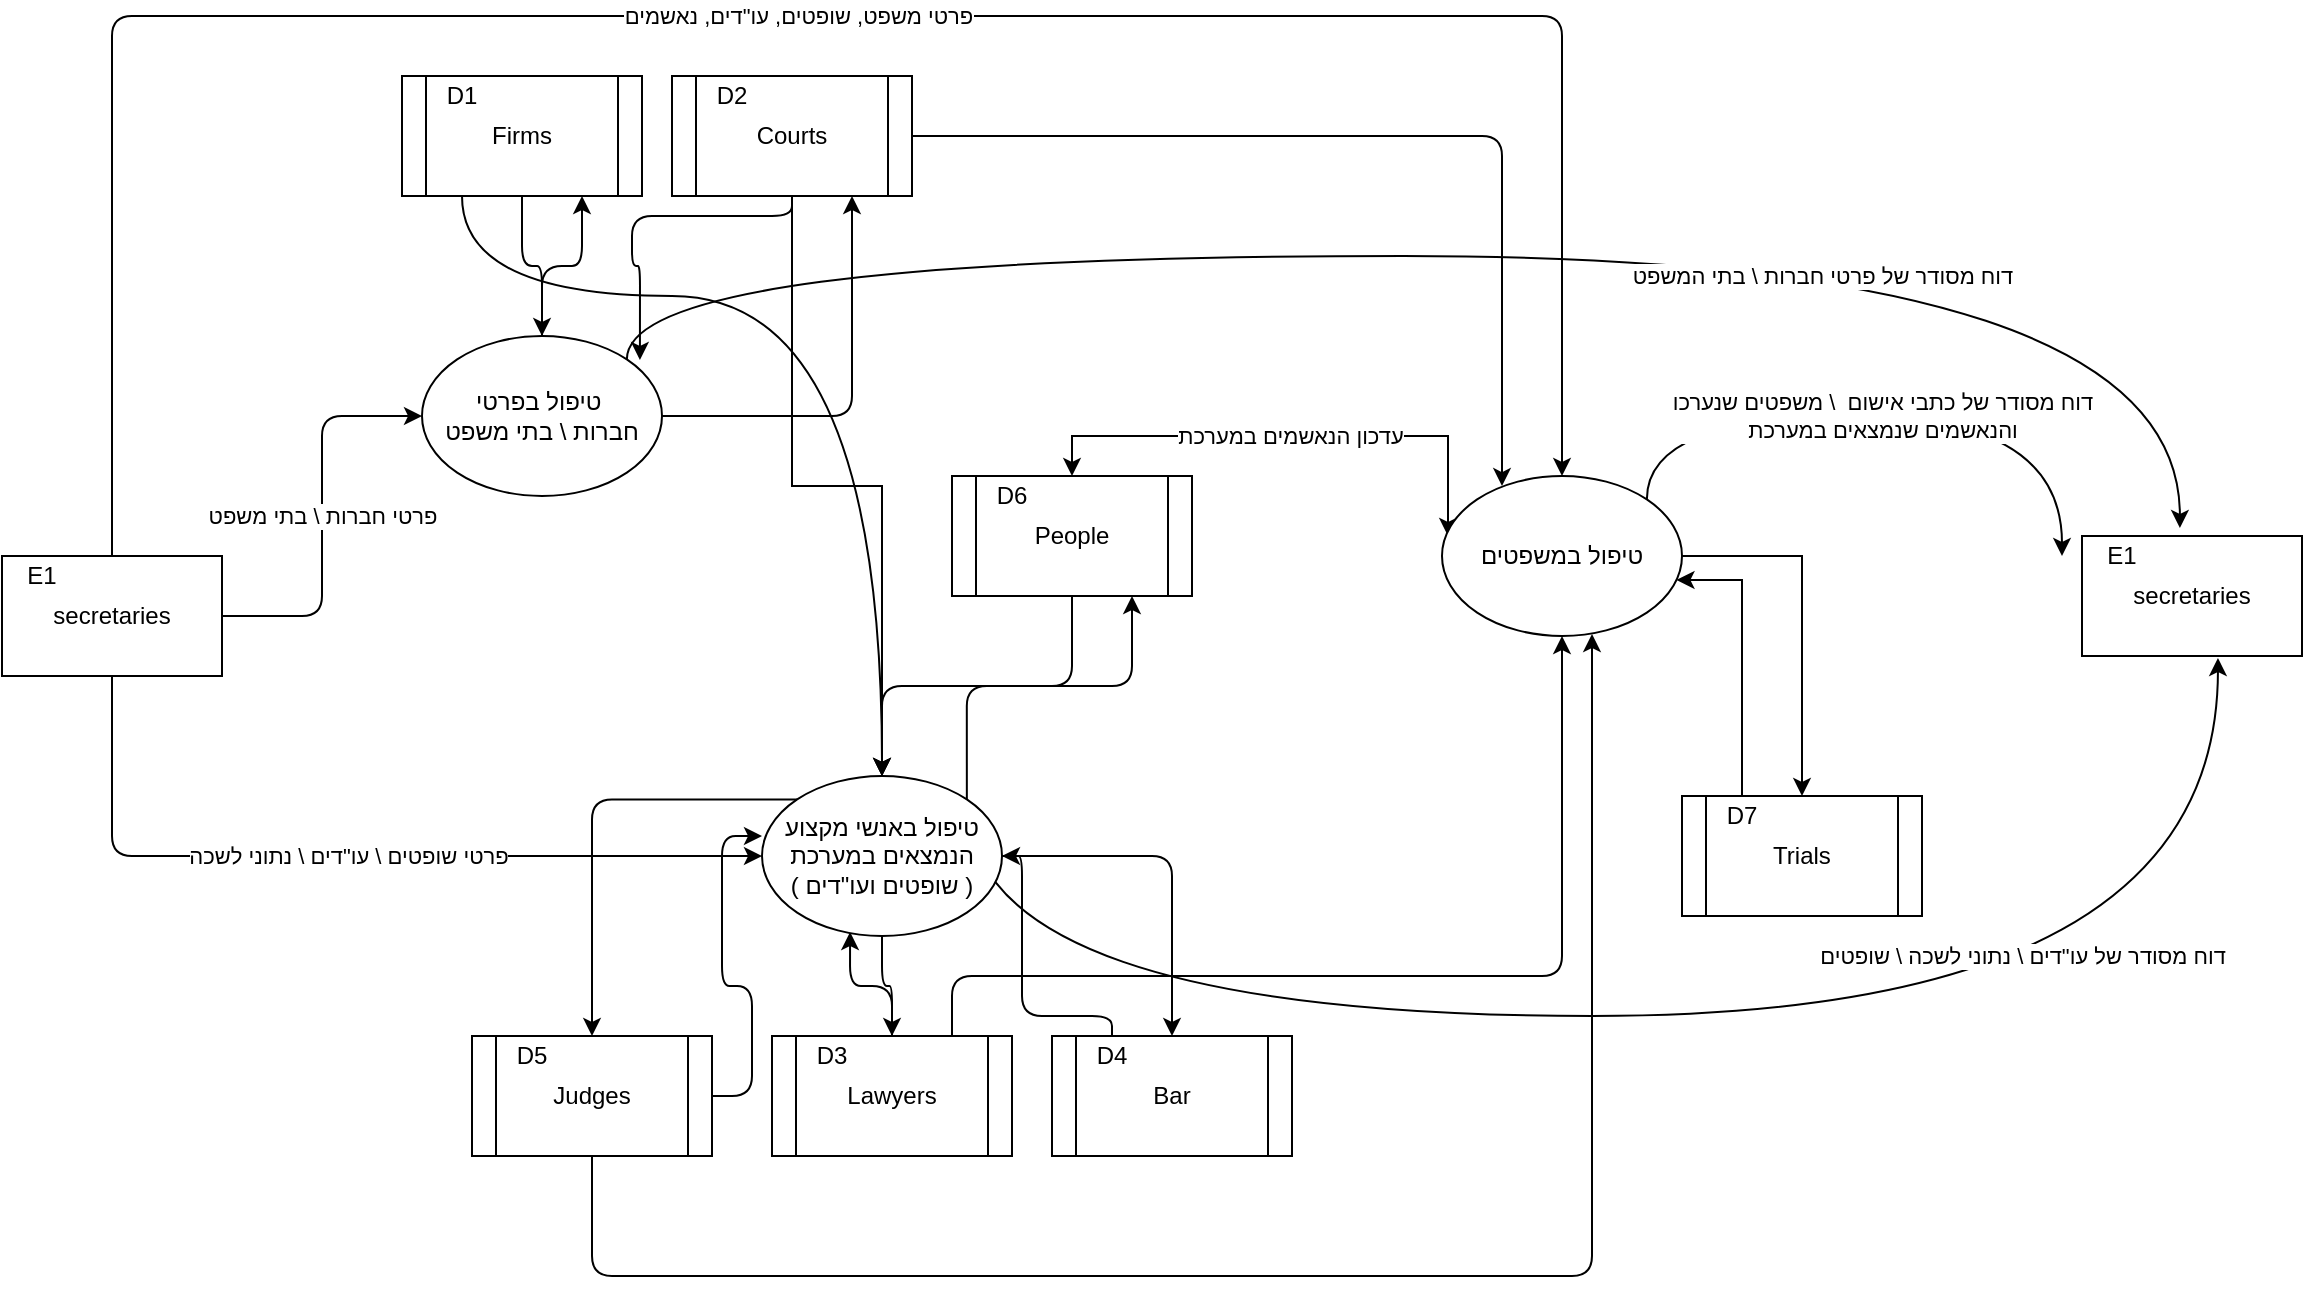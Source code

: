 <mxfile version="14.6.3" type="github">
  <diagram id="HYVT0LZIWg47Ej7QKMoN" name="Page-1">
    <mxGraphModel dx="1632" dy="1541" grid="1" gridSize="10" guides="1" tooltips="1" connect="1" arrows="1" fold="1" page="1" pageScale="1" pageWidth="850" pageHeight="1100" math="0" shadow="0">
      <root>
        <mxCell id="0" />
        <mxCell id="1" parent="0" />
        <mxCell id="kZC-mCBZUUr3UXUseOFi-39" value="פרטי חברות \ בתי משפט" style="edgeStyle=orthogonalEdgeStyle;orthogonalLoop=1;jettySize=auto;html=1;entryX=0;entryY=0.5;entryDx=0;entryDy=0;" parent="1" source="kZC-mCBZUUr3UXUseOFi-11" target="kZC-mCBZUUr3UXUseOFi-38" edge="1">
          <mxGeometry relative="1" as="geometry" />
        </mxCell>
        <mxCell id="kZC-mCBZUUr3UXUseOFi-54" value="פרטי שופטים \ עו&quot;דים \ נתוני לשכה" style="edgeStyle=orthogonalEdgeStyle;curved=0;rounded=1;sketch=0;orthogonalLoop=1;jettySize=auto;html=1;entryX=0;entryY=0.5;entryDx=0;entryDy=0;" parent="1" source="kZC-mCBZUUr3UXUseOFi-11" target="kZC-mCBZUUr3UXUseOFi-44" edge="1">
          <mxGeometry relative="1" as="geometry">
            <Array as="points">
              <mxPoint x="-55" y="340" />
            </Array>
          </mxGeometry>
        </mxCell>
        <mxCell id="kZC-mCBZUUr3UXUseOFi-58" value="פרטי משפט, שופטים, עו&quot;דים, נאשמים" style="edgeStyle=orthogonalEdgeStyle;curved=0;rounded=1;sketch=0;orthogonalLoop=1;jettySize=auto;html=1;entryX=0.5;entryY=0;entryDx=0;entryDy=0;" parent="1" source="kZC-mCBZUUr3UXUseOFi-11" target="kZC-mCBZUUr3UXUseOFi-57" edge="1">
          <mxGeometry relative="1" as="geometry">
            <Array as="points">
              <mxPoint x="-55" y="-80" />
              <mxPoint x="670" y="-80" />
            </Array>
          </mxGeometry>
        </mxCell>
        <mxCell id="kZC-mCBZUUr3UXUseOFi-11" value="secretaries" style="whiteSpace=wrap;html=1;" parent="1" vertex="1">
          <mxGeometry x="-110" y="190" width="110" height="60" as="geometry" />
        </mxCell>
        <mxCell id="kZC-mCBZUUr3UXUseOFi-12" value="E1" style="text;html=1;strokeColor=none;fillColor=none;align=center;verticalAlign=middle;whiteSpace=wrap;" parent="1" vertex="1">
          <mxGeometry x="-110" y="190" width="40" height="20" as="geometry" />
        </mxCell>
        <mxCell id="kZC-mCBZUUr3UXUseOFi-13" value="secretaries" style="whiteSpace=wrap;html=1;" parent="1" vertex="1">
          <mxGeometry x="930" y="180" width="110" height="60" as="geometry" />
        </mxCell>
        <mxCell id="kZC-mCBZUUr3UXUseOFi-14" value="E1" style="text;html=1;strokeColor=none;fillColor=none;align=center;verticalAlign=middle;whiteSpace=wrap;" parent="1" vertex="1">
          <mxGeometry x="930" y="180" width="40" height="20" as="geometry" />
        </mxCell>
        <mxCell id="kZC-mCBZUUr3UXUseOFi-40" style="edgeStyle=orthogonalEdgeStyle;orthogonalLoop=1;jettySize=auto;html=1;" parent="1" source="kZC-mCBZUUr3UXUseOFi-15" target="kZC-mCBZUUr3UXUseOFi-38" edge="1">
          <mxGeometry relative="1" as="geometry" />
        </mxCell>
        <mxCell id="9b73_hGWLFeWTa7yN59r-2" style="edgeStyle=orthogonalEdgeStyle;rounded=0;orthogonalLoop=1;jettySize=auto;html=1;exitX=0.25;exitY=1;exitDx=0;exitDy=0;curved=1;" edge="1" parent="1" source="kZC-mCBZUUr3UXUseOFi-15">
          <mxGeometry relative="1" as="geometry">
            <mxPoint x="330" y="300" as="targetPoint" />
            <Array as="points">
              <mxPoint x="120" y="60" />
              <mxPoint x="330" y="60" />
            </Array>
          </mxGeometry>
        </mxCell>
        <mxCell id="kZC-mCBZUUr3UXUseOFi-15" value="Firms" style="shape=process;whiteSpace=wrap;html=1;backgroundOutline=1;" parent="1" vertex="1">
          <mxGeometry x="90" y="-50" width="120" height="60" as="geometry" />
        </mxCell>
        <mxCell id="kZC-mCBZUUr3UXUseOFi-17" value="D1" style="text;html=1;strokeColor=none;fillColor=none;align=center;verticalAlign=middle;whiteSpace=wrap;" parent="1" vertex="1">
          <mxGeometry x="90" y="-50" width="60" height="20" as="geometry" />
        </mxCell>
        <mxCell id="kZC-mCBZUUr3UXUseOFi-41" style="edgeStyle=orthogonalEdgeStyle;orthogonalLoop=1;jettySize=auto;html=1;entryX=0.908;entryY=0.15;entryDx=0;entryDy=0;entryPerimeter=0;" parent="1" source="kZC-mCBZUUr3UXUseOFi-19" target="kZC-mCBZUUr3UXUseOFi-38" edge="1">
          <mxGeometry relative="1" as="geometry">
            <Array as="points">
              <mxPoint x="285" y="20" />
              <mxPoint x="205" y="20" />
              <mxPoint x="205" y="45" />
              <mxPoint x="209" y="45" />
            </Array>
          </mxGeometry>
        </mxCell>
        <mxCell id="kZC-mCBZUUr3UXUseOFi-60" style="edgeStyle=orthogonalEdgeStyle;curved=0;rounded=1;sketch=0;orthogonalLoop=1;jettySize=auto;html=1;entryX=0.25;entryY=0.063;entryDx=0;entryDy=0;entryPerimeter=0;" parent="1" source="kZC-mCBZUUr3UXUseOFi-19" target="kZC-mCBZUUr3UXUseOFi-57" edge="1">
          <mxGeometry relative="1" as="geometry" />
        </mxCell>
        <mxCell id="9b73_hGWLFeWTa7yN59r-1" style="edgeStyle=orthogonalEdgeStyle;rounded=0;orthogonalLoop=1;jettySize=auto;html=1;entryX=0.5;entryY=0;entryDx=0;entryDy=0;" edge="1" parent="1" source="kZC-mCBZUUr3UXUseOFi-19" target="kZC-mCBZUUr3UXUseOFi-44">
          <mxGeometry relative="1" as="geometry" />
        </mxCell>
        <mxCell id="kZC-mCBZUUr3UXUseOFi-19" value="Courts" style="shape=process;whiteSpace=wrap;html=1;backgroundOutline=1;" parent="1" vertex="1">
          <mxGeometry x="225" y="-50" width="120" height="60" as="geometry" />
        </mxCell>
        <mxCell id="kZC-mCBZUUr3UXUseOFi-20" value="D2" style="text;html=1;strokeColor=none;fillColor=none;align=center;verticalAlign=middle;whiteSpace=wrap;" parent="1" vertex="1">
          <mxGeometry x="225" y="-50" width="60" height="20" as="geometry" />
        </mxCell>
        <mxCell id="kZC-mCBZUUr3UXUseOFi-51" style="edgeStyle=orthogonalEdgeStyle;curved=0;rounded=1;sketch=0;orthogonalLoop=1;jettySize=auto;html=1;exitX=0.5;exitY=0;exitDx=0;exitDy=0;entryX=0.367;entryY=0.975;entryDx=0;entryDy=0;entryPerimeter=0;" parent="1" source="kZC-mCBZUUr3UXUseOFi-22" target="kZC-mCBZUUr3UXUseOFi-44" edge="1">
          <mxGeometry relative="1" as="geometry" />
        </mxCell>
        <mxCell id="kZC-mCBZUUr3UXUseOFi-62" style="edgeStyle=orthogonalEdgeStyle;curved=0;rounded=1;sketch=0;orthogonalLoop=1;jettySize=auto;html=1;exitX=0.75;exitY=0;exitDx=0;exitDy=0;" parent="1" source="kZC-mCBZUUr3UXUseOFi-22" target="kZC-mCBZUUr3UXUseOFi-57" edge="1">
          <mxGeometry relative="1" as="geometry">
            <Array as="points">
              <mxPoint x="365" y="400" />
              <mxPoint x="670" y="400" />
            </Array>
          </mxGeometry>
        </mxCell>
        <mxCell id="kZC-mCBZUUr3UXUseOFi-22" value="Lawyers" style="shape=process;whiteSpace=wrap;html=1;backgroundOutline=1;" parent="1" vertex="1">
          <mxGeometry x="275" y="430" width="120" height="60" as="geometry" />
        </mxCell>
        <mxCell id="kZC-mCBZUUr3UXUseOFi-23" value="D3" style="text;html=1;strokeColor=none;fillColor=none;align=center;verticalAlign=middle;whiteSpace=wrap;" parent="1" vertex="1">
          <mxGeometry x="275" y="430" width="60" height="20" as="geometry" />
        </mxCell>
        <mxCell id="kZC-mCBZUUr3UXUseOFi-25" value="Bar" style="shape=process;whiteSpace=wrap;html=1;backgroundOutline=1;" parent="1" vertex="1">
          <mxGeometry x="415" y="430" width="120" height="60" as="geometry" />
        </mxCell>
        <mxCell id="kZC-mCBZUUr3UXUseOFi-53" style="edgeStyle=orthogonalEdgeStyle;curved=0;rounded=1;sketch=0;orthogonalLoop=1;jettySize=auto;html=1;" parent="1" source="kZC-mCBZUUr3UXUseOFi-26" target="kZC-mCBZUUr3UXUseOFi-44" edge="1">
          <mxGeometry relative="1" as="geometry">
            <mxPoint x="400" y="350" as="targetPoint" />
            <Array as="points">
              <mxPoint x="445" y="420" />
              <mxPoint x="400" y="420" />
              <mxPoint x="400" y="340" />
            </Array>
          </mxGeometry>
        </mxCell>
        <mxCell id="kZC-mCBZUUr3UXUseOFi-26" value="D4" style="text;html=1;strokeColor=none;fillColor=none;align=center;verticalAlign=middle;whiteSpace=wrap;" parent="1" vertex="1">
          <mxGeometry x="415" y="430" width="60" height="20" as="geometry" />
        </mxCell>
        <mxCell id="kZC-mCBZUUr3UXUseOFi-46" style="edgeStyle=orthogonalEdgeStyle;rounded=1;sketch=0;orthogonalLoop=1;jettySize=auto;html=1;entryX=0;entryY=0.375;entryDx=0;entryDy=0;entryPerimeter=0;" parent="1" source="kZC-mCBZUUr3UXUseOFi-28" target="kZC-mCBZUUr3UXUseOFi-44" edge="1">
          <mxGeometry relative="1" as="geometry" />
        </mxCell>
        <mxCell id="kZC-mCBZUUr3UXUseOFi-64" style="edgeStyle=orthogonalEdgeStyle;curved=0;rounded=1;sketch=0;orthogonalLoop=1;jettySize=auto;html=1;entryX=0.625;entryY=0.988;entryDx=0;entryDy=0;entryPerimeter=0;" parent="1" source="kZC-mCBZUUr3UXUseOFi-28" target="kZC-mCBZUUr3UXUseOFi-57" edge="1">
          <mxGeometry relative="1" as="geometry">
            <Array as="points">
              <mxPoint x="185" y="550" />
              <mxPoint x="685" y="550" />
            </Array>
          </mxGeometry>
        </mxCell>
        <mxCell id="kZC-mCBZUUr3UXUseOFi-28" value="Judges" style="shape=process;whiteSpace=wrap;html=1;backgroundOutline=1;" parent="1" vertex="1">
          <mxGeometry x="125" y="430" width="120" height="60" as="geometry" />
        </mxCell>
        <mxCell id="kZC-mCBZUUr3UXUseOFi-29" value="D5" style="text;html=1;strokeColor=none;fillColor=none;align=center;verticalAlign=middle;whiteSpace=wrap;" parent="1" vertex="1">
          <mxGeometry x="125" y="430" width="60" height="20" as="geometry" />
        </mxCell>
        <mxCell id="kZC-mCBZUUr3UXUseOFi-30" value="Trials" style="shape=process;whiteSpace=wrap;html=1;backgroundOutline=1;" parent="1" vertex="1">
          <mxGeometry x="730" y="310" width="120" height="60" as="geometry" />
        </mxCell>
        <mxCell id="kZC-mCBZUUr3UXUseOFi-69" style="edgeStyle=orthogonalEdgeStyle;rounded=0;sketch=0;jumpStyle=none;jumpSize=6;orthogonalLoop=1;jettySize=auto;html=1;startArrow=none;startFill=0;strokeColor=#000000;strokeWidth=1;" parent="1" source="kZC-mCBZUUr3UXUseOFi-32" target="kZC-mCBZUUr3UXUseOFi-57" edge="1">
          <mxGeometry relative="1" as="geometry">
            <Array as="points">
              <mxPoint x="760" y="202" />
            </Array>
          </mxGeometry>
        </mxCell>
        <mxCell id="kZC-mCBZUUr3UXUseOFi-32" value="D7" style="text;html=1;strokeColor=none;fillColor=none;align=center;verticalAlign=middle;whiteSpace=wrap;" parent="1" vertex="1">
          <mxGeometry x="730" y="310" width="60" height="20" as="geometry" />
        </mxCell>
        <mxCell id="kZC-mCBZUUr3UXUseOFi-55" style="edgeStyle=orthogonalEdgeStyle;curved=0;rounded=1;sketch=0;orthogonalLoop=1;jettySize=auto;html=1;exitX=0.5;exitY=1;exitDx=0;exitDy=0;entryX=0.5;entryY=0;entryDx=0;entryDy=0;" parent="1" source="kZC-mCBZUUr3UXUseOFi-34" target="kZC-mCBZUUr3UXUseOFi-44" edge="1">
          <mxGeometry relative="1" as="geometry" />
        </mxCell>
        <mxCell id="kZC-mCBZUUr3UXUseOFi-67" value="עדכון הנאשמים במערכת" style="sketch=0;orthogonalLoop=1;jettySize=auto;html=1;entryX=0.025;entryY=0.375;entryDx=0;entryDy=0;entryPerimeter=0;strokeWidth=1;rounded=0;startArrow=classic;startFill=1;edgeStyle=orthogonalEdgeStyle;jumpStyle=none;jumpSize=6;" parent="1" source="kZC-mCBZUUr3UXUseOFi-34" target="kZC-mCBZUUr3UXUseOFi-57" edge="1">
          <mxGeometry relative="1" as="geometry">
            <Array as="points">
              <mxPoint x="425" y="130" />
              <mxPoint x="613" y="130" />
            </Array>
          </mxGeometry>
        </mxCell>
        <mxCell id="kZC-mCBZUUr3UXUseOFi-34" value="People" style="shape=process;whiteSpace=wrap;html=1;backgroundOutline=1;" parent="1" vertex="1">
          <mxGeometry x="365" y="150" width="120" height="60" as="geometry" />
        </mxCell>
        <mxCell id="kZC-mCBZUUr3UXUseOFi-35" value="D6" style="text;html=1;strokeColor=none;fillColor=none;align=center;verticalAlign=middle;whiteSpace=wrap;" parent="1" vertex="1">
          <mxGeometry x="365" y="150" width="60" height="20" as="geometry" />
        </mxCell>
        <mxCell id="kZC-mCBZUUr3UXUseOFi-42" style="edgeStyle=orthogonalEdgeStyle;orthogonalLoop=1;jettySize=auto;html=1;entryX=0.75;entryY=1;entryDx=0;entryDy=0;" parent="1" source="kZC-mCBZUUr3UXUseOFi-38" target="kZC-mCBZUUr3UXUseOFi-15" edge="1">
          <mxGeometry relative="1" as="geometry" />
        </mxCell>
        <mxCell id="kZC-mCBZUUr3UXUseOFi-43" style="edgeStyle=orthogonalEdgeStyle;orthogonalLoop=1;jettySize=auto;html=1;entryX=0.75;entryY=1;entryDx=0;entryDy=0;" parent="1" source="kZC-mCBZUUr3UXUseOFi-38" target="kZC-mCBZUUr3UXUseOFi-19" edge="1">
          <mxGeometry relative="1" as="geometry" />
        </mxCell>
        <mxCell id="kZC-mCBZUUr3UXUseOFi-70" value="דוח מסודר של פרטי חברות \ בתי המשפט" style="edgeStyle=orthogonalEdgeStyle;rounded=0;sketch=0;jumpStyle=none;jumpSize=6;orthogonalLoop=1;jettySize=auto;html=1;exitX=1;exitY=0;exitDx=0;exitDy=0;entryX=0.445;entryY=-0.067;entryDx=0;entryDy=0;entryPerimeter=0;startArrow=none;startFill=0;strokeColor=#000000;strokeWidth=1;curved=1;" parent="1" source="kZC-mCBZUUr3UXUseOFi-38" target="kZC-mCBZUUr3UXUseOFi-13" edge="1">
          <mxGeometry x="0.347" y="-10" relative="1" as="geometry">
            <Array as="points">
              <mxPoint x="202" y="40" />
              <mxPoint x="979" y="40" />
            </Array>
            <mxPoint as="offset" />
          </mxGeometry>
        </mxCell>
        <mxCell id="kZC-mCBZUUr3UXUseOFi-38" value="טיפול בפרטי&amp;nbsp;&lt;br&gt;חברות \ בתי משפט" style="ellipse;whiteSpace=wrap;html=1;" parent="1" vertex="1">
          <mxGeometry x="100" y="80" width="120" height="80" as="geometry" />
        </mxCell>
        <mxCell id="kZC-mCBZUUr3UXUseOFi-49" style="edgeStyle=orthogonalEdgeStyle;curved=0;rounded=1;sketch=0;orthogonalLoop=1;jettySize=auto;html=1;exitX=0;exitY=0;exitDx=0;exitDy=0;entryX=1;entryY=0;entryDx=0;entryDy=0;" parent="1" source="kZC-mCBZUUr3UXUseOFi-44" target="kZC-mCBZUUr3UXUseOFi-29" edge="1">
          <mxGeometry relative="1" as="geometry" />
        </mxCell>
        <mxCell id="kZC-mCBZUUr3UXUseOFi-50" style="edgeStyle=orthogonalEdgeStyle;curved=0;rounded=1;sketch=0;orthogonalLoop=1;jettySize=auto;html=1;exitX=0.5;exitY=1;exitDx=0;exitDy=0;entryX=0.5;entryY=0;entryDx=0;entryDy=0;" parent="1" source="kZC-mCBZUUr3UXUseOFi-44" target="kZC-mCBZUUr3UXUseOFi-22" edge="1">
          <mxGeometry relative="1" as="geometry" />
        </mxCell>
        <mxCell id="kZC-mCBZUUr3UXUseOFi-52" style="edgeStyle=orthogonalEdgeStyle;curved=0;rounded=1;sketch=0;orthogonalLoop=1;jettySize=auto;html=1;exitX=1;exitY=0.5;exitDx=0;exitDy=0;entryX=0.5;entryY=0;entryDx=0;entryDy=0;" parent="1" source="kZC-mCBZUUr3UXUseOFi-44" target="kZC-mCBZUUr3UXUseOFi-25" edge="1">
          <mxGeometry relative="1" as="geometry" />
        </mxCell>
        <mxCell id="kZC-mCBZUUr3UXUseOFi-56" style="edgeStyle=orthogonalEdgeStyle;curved=0;rounded=1;sketch=0;orthogonalLoop=1;jettySize=auto;html=1;exitX=1;exitY=0;exitDx=0;exitDy=0;entryX=0.75;entryY=1;entryDx=0;entryDy=0;" parent="1" source="kZC-mCBZUUr3UXUseOFi-44" target="kZC-mCBZUUr3UXUseOFi-34" edge="1">
          <mxGeometry relative="1" as="geometry" />
        </mxCell>
        <mxCell id="kZC-mCBZUUr3UXUseOFi-71" value="דוח מסודר של עו&quot;דים \ נתוני לשכה \ שופטים" style="edgeStyle=orthogonalEdgeStyle;curved=1;rounded=0;sketch=0;jumpStyle=none;jumpSize=6;orthogonalLoop=1;jettySize=auto;html=1;exitX=1;exitY=0;exitDx=0;exitDy=0;entryX=0.618;entryY=1.017;entryDx=0;entryDy=0;entryPerimeter=0;startArrow=none;startFill=0;strokeColor=#000000;strokeWidth=1;" parent="1" source="kZC-mCBZUUr3UXUseOFi-44" target="kZC-mCBZUUr3UXUseOFi-13" edge="1">
          <mxGeometry x="0.393" y="30" relative="1" as="geometry">
            <Array as="points">
              <mxPoint x="372" y="420" />
              <mxPoint x="998" y="420" />
            </Array>
            <mxPoint as="offset" />
          </mxGeometry>
        </mxCell>
        <mxCell id="kZC-mCBZUUr3UXUseOFi-44" value="טיפול באנשי מקצוע הנמצאים במערכת&lt;br&gt;( שופטים ועו&quot;דים )" style="ellipse;whiteSpace=wrap;html=1;rounded=0;sketch=0;" parent="1" vertex="1">
          <mxGeometry x="270" y="300" width="120" height="80" as="geometry" />
        </mxCell>
        <mxCell id="kZC-mCBZUUr3UXUseOFi-68" style="edgeStyle=orthogonalEdgeStyle;rounded=0;sketch=0;jumpStyle=none;jumpSize=6;orthogonalLoop=1;jettySize=auto;html=1;startArrow=none;startFill=0;strokeColor=#000000;strokeWidth=1;exitX=1;exitY=0.5;exitDx=0;exitDy=0;" parent="1" source="kZC-mCBZUUr3UXUseOFi-57" target="kZC-mCBZUUr3UXUseOFi-30" edge="1">
          <mxGeometry relative="1" as="geometry" />
        </mxCell>
        <mxCell id="kZC-mCBZUUr3UXUseOFi-72" value="דוח מסודר של כתבי אישום&amp;nbsp; \ משפטים שנערכו&lt;br&gt;והנאשמים שנמצאים במערכת" style="edgeStyle=orthogonalEdgeStyle;curved=1;rounded=0;sketch=0;jumpStyle=none;jumpSize=6;orthogonalLoop=1;jettySize=auto;html=1;exitX=1;exitY=0;exitDx=0;exitDy=0;startArrow=none;startFill=0;strokeColor=#000000;strokeWidth=1;" parent="1" source="kZC-mCBZUUr3UXUseOFi-57" edge="1">
          <mxGeometry relative="1" as="geometry">
            <mxPoint x="920" y="190" as="targetPoint" />
            <Array as="points">
              <mxPoint x="712" y="120" />
              <mxPoint x="920" y="120" />
            </Array>
          </mxGeometry>
        </mxCell>
        <mxCell id="kZC-mCBZUUr3UXUseOFi-57" value="טיפול במשפטים" style="ellipse;whiteSpace=wrap;html=1;rounded=0;sketch=0;" parent="1" vertex="1">
          <mxGeometry x="610" y="150" width="120" height="80" as="geometry" />
        </mxCell>
      </root>
    </mxGraphModel>
  </diagram>
</mxfile>
